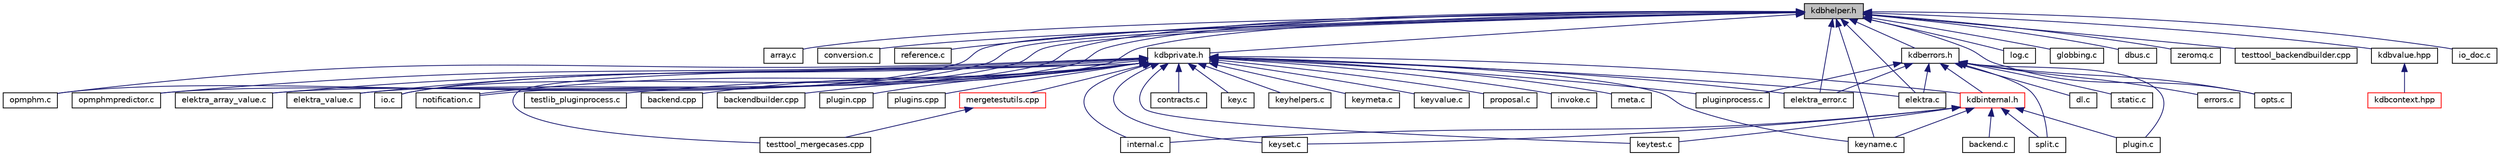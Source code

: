 digraph "kdbhelper.h"
{
 // LATEX_PDF_SIZE
  edge [fontname="Helvetica",fontsize="10",labelfontname="Helvetica",labelfontsize="10"];
  node [fontname="Helvetica",fontsize="10",shape=record];
  Node1 [label="kdbhelper.h",height=0.2,width=0.4,color="black", fillcolor="grey75", style="filled", fontcolor="black",tooltip="Helper for memory management."];
  Node1 -> Node2 [dir="back",color="midnightblue",fontsize="10",style="solid"];
  Node2 [label="array.c",height=0.2,width=0.4,color="black", fillcolor="white", style="filled",URL="$array_8c.html",tooltip="Array methods."];
  Node1 -> Node3 [dir="back",color="midnightblue",fontsize="10",style="solid"];
  Node3 [label="conversion.c",height=0.2,width=0.4,color="black", fillcolor="white", style="filled",URL="$conversion_8c.html",tooltip="Elektra High Level API."];
  Node1 -> Node4 [dir="back",color="midnightblue",fontsize="10",style="solid"];
  Node4 [label="reference.c",height=0.2,width=0.4,color="black", fillcolor="white", style="filled",URL="$reference_8c.html",tooltip="Reference methods."];
  Node1 -> Node5 [dir="back",color="midnightblue",fontsize="10",style="solid"];
  Node5 [label="keyname.c",height=0.2,width=0.4,color="black", fillcolor="white", style="filled",URL="$elektra_2keyname_8c.html",tooltip="Methods for Key name manipulation."];
  Node1 -> Node6 [dir="back",color="midnightblue",fontsize="10",style="solid"];
  Node6 [label="log.c",height=0.2,width=0.4,color="black", fillcolor="white", style="filled",URL="$log_8c.html",tooltip="Non-C99 Logger Implementation."];
  Node1 -> Node7 [dir="back",color="midnightblue",fontsize="10",style="solid"];
  Node7 [label="opmphm.c",height=0.2,width=0.4,color="black", fillcolor="white", style="filled",URL="$opmphm_8c.html",tooltip="The Order Preserving Minimal Perfect Hash Map."];
  Node1 -> Node8 [dir="back",color="midnightblue",fontsize="10",style="solid"];
  Node8 [label="opmphmpredictor.c",height=0.2,width=0.4,color="black", fillcolor="white", style="filled",URL="$opmphmpredictor_8c.html",tooltip="The Order Preserving Minimal Perfect Hash Map Predictor."];
  Node1 -> Node9 [dir="back",color="midnightblue",fontsize="10",style="solid"];
  Node9 [label="globbing.c",height=0.2,width=0.4,color="black", fillcolor="white", style="filled",URL="$globbing_8c.html",tooltip="Library for performing globbing on keynames."];
  Node1 -> Node10 [dir="back",color="midnightblue",fontsize="10",style="solid"];
  Node10 [label="elektra.c",height=0.2,width=0.4,color="black", fillcolor="white", style="filled",URL="$elektra_8c.html",tooltip="Elektra High Level API."];
  Node1 -> Node11 [dir="back",color="midnightblue",fontsize="10",style="solid"];
  Node11 [label="elektra_array_value.c",height=0.2,width=0.4,color="black", fillcolor="white", style="filled",URL="$elektra__array__value_8c.html",tooltip="Elektra High Level API."];
  Node1 -> Node12 [dir="back",color="midnightblue",fontsize="10",style="solid"];
  Node12 [label="elektra_error.c",height=0.2,width=0.4,color="black", fillcolor="white", style="filled",URL="$elektra__error_8c.html",tooltip="Elektra error codes."];
  Node1 -> Node13 [dir="back",color="midnightblue",fontsize="10",style="solid"];
  Node13 [label="elektra_value.c",height=0.2,width=0.4,color="black", fillcolor="white", style="filled",URL="$elektra__value_8c.html",tooltip="Elektra High Level API."];
  Node1 -> Node14 [dir="back",color="midnightblue",fontsize="10",style="solid"];
  Node14 [label="dbus.c",height=0.2,width=0.4,color="black", fillcolor="white", style="filled",URL="$dbus_8c.html",tooltip="I/O Adapter for D-Bus."];
  Node1 -> Node15 [dir="back",color="midnightblue",fontsize="10",style="solid"];
  Node15 [label="zeromq.c",height=0.2,width=0.4,color="black", fillcolor="white", style="filled",URL="$zeromq_8c.html",tooltip="I/O Adapter for D-Bus."];
  Node1 -> Node16 [dir="back",color="midnightblue",fontsize="10",style="solid"];
  Node16 [label="io.c",height=0.2,width=0.4,color="black", fillcolor="white", style="filled",URL="$io_8c.html",tooltip="Implementation of I/O functions as defined in kdbio.h."];
  Node1 -> Node17 [dir="back",color="midnightblue",fontsize="10",style="solid"];
  Node17 [label="notification.c",height=0.2,width=0.4,color="black", fillcolor="white", style="filled",URL="$notification_8c.html",tooltip="Implementation of notification functions as defined in kdbnotification.h."];
  Node1 -> Node18 [dir="back",color="midnightblue",fontsize="10",style="solid"];
  Node18 [label="opts.c",height=0.2,width=0.4,color="black", fillcolor="white", style="filled",URL="$opts_8c.html",tooltip=" "];
  Node1 -> Node19 [dir="back",color="midnightblue",fontsize="10",style="solid"];
  Node19 [label="testtool_backendbuilder.cpp",height=0.2,width=0.4,color="black", fillcolor="white", style="filled",URL="$testtool__backendbuilder_8cpp.html",tooltip="Tests for the Backend builder class."];
  Node1 -> Node20 [dir="back",color="midnightblue",fontsize="10",style="solid"];
  Node20 [label="kdberrors.h",height=0.2,width=0.4,color="black", fillcolor="white", style="filled",URL="$kdberrors_8h.html",tooltip="Provides all macros and definitions which are used for emitting error or warnings."];
  Node20 -> Node21 [dir="back",color="midnightblue",fontsize="10",style="solid"];
  Node21 [label="errors.c",height=0.2,width=0.4,color="black", fillcolor="white", style="filled",URL="$errors_8c.html",tooltip="Used for writing the error/warning information into a key to be used for emitting messages to the use..."];
  Node20 -> Node22 [dir="back",color="midnightblue",fontsize="10",style="solid"];
  Node22 [label="plugin.c",height=0.2,width=0.4,color="black", fillcolor="white", style="filled",URL="$elektra_2plugin_8c.html",tooltip="Interna of plugin functionality."];
  Node20 -> Node23 [dir="back",color="midnightblue",fontsize="10",style="solid"];
  Node23 [label="split.c",height=0.2,width=0.4,color="black", fillcolor="white", style="filled",URL="$split_8c.html",tooltip="Interna of splitting functionality."];
  Node20 -> Node10 [dir="back",color="midnightblue",fontsize="10",style="solid"];
  Node20 -> Node12 [dir="back",color="midnightblue",fontsize="10",style="solid"];
  Node20 -> Node24 [dir="back",color="midnightblue",fontsize="10",style="solid"];
  Node24 [label="dl.c",height=0.2,width=0.4,color="black", fillcolor="white", style="filled",URL="$dl_8c.html",tooltip="Loading modules under linux."];
  Node20 -> Node25 [dir="back",color="midnightblue",fontsize="10",style="solid"];
  Node25 [label="static.c",height=0.2,width=0.4,color="black", fillcolor="white", style="filled",URL="$static_8c.html",tooltip=" "];
  Node20 -> Node18 [dir="back",color="midnightblue",fontsize="10",style="solid"];
  Node20 -> Node26 [dir="back",color="midnightblue",fontsize="10",style="solid"];
  Node26 [label="pluginprocess.c",height=0.2,width=0.4,color="black", fillcolor="white", style="filled",URL="$pluginprocess_8c.html",tooltip="Source for the pluginprocess library."];
  Node20 -> Node27 [dir="back",color="midnightblue",fontsize="10",style="solid"];
  Node27 [label="kdbinternal.h",height=0.2,width=0.4,color="red", fillcolor="white", style="filled",URL="$kdbinternal_8h.html",tooltip="Includes most internal header files."];
  Node27 -> Node28 [dir="back",color="midnightblue",fontsize="10",style="solid"];
  Node28 [label="backend.c",height=0.2,width=0.4,color="black", fillcolor="white", style="filled",URL="$backend_8c.html",tooltip="Everything related to a backend."];
  Node27 -> Node30 [dir="back",color="midnightblue",fontsize="10",style="solid"];
  Node30 [label="internal.c",height=0.2,width=0.4,color="black", fillcolor="white", style="filled",URL="$internal_8c.html",tooltip="Internal methods for Elektra."];
  Node27 -> Node5 [dir="back",color="midnightblue",fontsize="10",style="solid"];
  Node27 -> Node32 [dir="back",color="midnightblue",fontsize="10",style="solid"];
  Node32 [label="keyset.c",height=0.2,width=0.4,color="black", fillcolor="white", style="filled",URL="$keyset_8c.html",tooltip="Methods for key sets."];
  Node27 -> Node33 [dir="back",color="midnightblue",fontsize="10",style="solid"];
  Node33 [label="keytest.c",height=0.2,width=0.4,color="black", fillcolor="white", style="filled",URL="$keytest_8c.html",tooltip="Methods for making tests."];
  Node27 -> Node22 [dir="back",color="midnightblue",fontsize="10",style="solid"];
  Node27 -> Node23 [dir="back",color="midnightblue",fontsize="10",style="solid"];
  Node1 -> Node37 [dir="back",color="midnightblue",fontsize="10",style="solid"];
  Node37 [label="kdbprivate.h",height=0.2,width=0.4,color="black", fillcolor="white", style="filled",URL="$kdbprivate_8h.html",tooltip="Private declarations."];
  Node37 -> Node38 [dir="back",color="midnightblue",fontsize="10",style="solid"];
  Node38 [label="contracts.c",height=0.2,width=0.4,color="black", fillcolor="white", style="filled",URL="$contracts_8c.html",tooltip="Contract constructors for kdbOpen()"];
  Node37 -> Node30 [dir="back",color="midnightblue",fontsize="10",style="solid"];
  Node37 -> Node39 [dir="back",color="midnightblue",fontsize="10",style="solid"];
  Node39 [label="key.c",height=0.2,width=0.4,color="black", fillcolor="white", style="filled",URL="$key_8c.html",tooltip="Methods for Key manipulation."];
  Node37 -> Node40 [dir="back",color="midnightblue",fontsize="10",style="solid"];
  Node40 [label="keyhelpers.c",height=0.2,width=0.4,color="black", fillcolor="white", style="filled",URL="$keyhelpers_8c.html",tooltip="Helpers for key manipulation."];
  Node37 -> Node41 [dir="back",color="midnightblue",fontsize="10",style="solid"];
  Node41 [label="keymeta.c",height=0.2,width=0.4,color="black", fillcolor="white", style="filled",URL="$keymeta_8c.html",tooltip="Methods to do various operations on Key metadata."];
  Node37 -> Node5 [dir="back",color="midnightblue",fontsize="10",style="solid"];
  Node37 -> Node32 [dir="back",color="midnightblue",fontsize="10",style="solid"];
  Node37 -> Node33 [dir="back",color="midnightblue",fontsize="10",style="solid"];
  Node37 -> Node42 [dir="back",color="midnightblue",fontsize="10",style="solid"];
  Node42 [label="keyvalue.c",height=0.2,width=0.4,color="black", fillcolor="white", style="filled",URL="$keyvalue_8c.html",tooltip="Methods for Key value manipulation."];
  Node37 -> Node7 [dir="back",color="midnightblue",fontsize="10",style="solid"];
  Node37 -> Node8 [dir="back",color="midnightblue",fontsize="10",style="solid"];
  Node37 -> Node43 [dir="back",color="midnightblue",fontsize="10",style="solid"];
  Node43 [label="proposal.c",height=0.2,width=0.4,color="black", fillcolor="white", style="filled",URL="$proposal_8c.html",tooltip="Implementation of proposed API enhancements."];
  Node37 -> Node10 [dir="back",color="midnightblue",fontsize="10",style="solid"];
  Node37 -> Node11 [dir="back",color="midnightblue",fontsize="10",style="solid"];
  Node37 -> Node12 [dir="back",color="midnightblue",fontsize="10",style="solid"];
  Node37 -> Node13 [dir="back",color="midnightblue",fontsize="10",style="solid"];
  Node37 -> Node44 [dir="back",color="midnightblue",fontsize="10",style="solid"];
  Node44 [label="invoke.c",height=0.2,width=0.4,color="black", fillcolor="white", style="filled",URL="$invoke_8c.html",tooltip="Library for invoking exported plugin functions."];
  Node37 -> Node16 [dir="back",color="midnightblue",fontsize="10",style="solid"];
  Node37 -> Node45 [dir="back",color="midnightblue",fontsize="10",style="solid"];
  Node45 [label="meta.c",height=0.2,width=0.4,color="black", fillcolor="white", style="filled",URL="$meta_8c.html",tooltip="Methods for metadata manipulation."];
  Node37 -> Node17 [dir="back",color="midnightblue",fontsize="10",style="solid"];
  Node37 -> Node26 [dir="back",color="midnightblue",fontsize="10",style="solid"];
  Node37 -> Node46 [dir="back",color="midnightblue",fontsize="10",style="solid"];
  Node46 [label="testlib_pluginprocess.c",height=0.2,width=0.4,color="black", fillcolor="white", style="filled",URL="$testlib__pluginprocess_8c.html",tooltip="Tests for pluginprocess library."];
  Node37 -> Node47 [dir="back",color="midnightblue",fontsize="10",style="solid"];
  Node47 [label="backend.cpp",height=0.2,width=0.4,color="black", fillcolor="white", style="filled",URL="$src_2backend_8cpp.html",tooltip="Implementation of backend."];
  Node37 -> Node48 [dir="back",color="midnightblue",fontsize="10",style="solid"];
  Node48 [label="backendbuilder.cpp",height=0.2,width=0.4,color="black", fillcolor="white", style="filled",URL="$backendbuilder_8cpp.html",tooltip="Implementation of backend builder."];
  Node37 -> Node49 [dir="back",color="midnightblue",fontsize="10",style="solid"];
  Node49 [label="plugin.cpp",height=0.2,width=0.4,color="black", fillcolor="white", style="filled",URL="$plugin_8cpp.html",tooltip="Implementation of plugin."];
  Node37 -> Node50 [dir="back",color="midnightblue",fontsize="10",style="solid"];
  Node50 [label="plugins.cpp",height=0.2,width=0.4,color="black", fillcolor="white", style="filled",URL="$plugins_8cpp.html",tooltip="Implementation of set/get/error plugins."];
  Node37 -> Node51 [dir="back",color="midnightblue",fontsize="10",style="solid"];
  Node51 [label="mergetestutils.cpp",height=0.2,width=0.4,color="red", fillcolor="white", style="filled",URL="$mergetestutils_8cpp.html",tooltip="Implements a helper class for merge related tests."];
  Node51 -> Node53 [dir="back",color="midnightblue",fontsize="10",style="solid"];
  Node53 [label="testtool_mergecases.cpp",height=0.2,width=0.4,color="black", fillcolor="white", style="filled",URL="$testtool__mergecases_8cpp.html",tooltip="Tests for the ThreeWayMerge."];
  Node37 -> Node53 [dir="back",color="midnightblue",fontsize="10",style="solid"];
  Node37 -> Node27 [dir="back",color="midnightblue",fontsize="10",style="solid"];
  Node1 -> Node57 [dir="back",color="midnightblue",fontsize="10",style="solid"];
  Node57 [label="kdbvalue.hpp",height=0.2,width=0.4,color="black", fillcolor="white", style="filled",URL="$kdbvalue_8hpp.html",tooltip=" "];
  Node57 -> Node58 [dir="back",color="midnightblue",fontsize="10",style="solid"];
  Node58 [label="kdbcontext.hpp",height=0.2,width=0.4,color="red", fillcolor="white", style="filled",URL="$kdbcontext_8hpp.html",tooltip=" "];
  Node1 -> Node60 [dir="back",color="midnightblue",fontsize="10",style="solid"];
  Node60 [label="io_doc.c",height=0.2,width=0.4,color="black", fillcolor="white", style="filled",URL="$io__doc_8c.html",tooltip="I/O example binding."];
}
